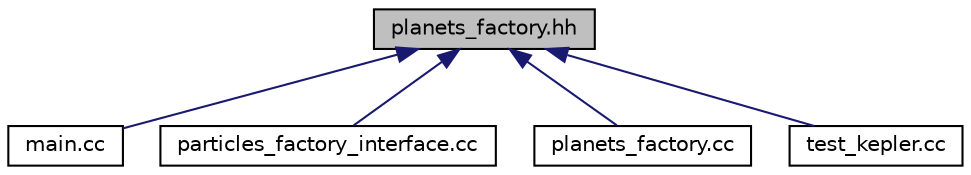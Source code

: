 digraph "planets_factory.hh"
{
  edge [fontname="Helvetica",fontsize="10",labelfontname="Helvetica",labelfontsize="10"];
  node [fontname="Helvetica",fontsize="10",shape=record];
  Node15 [label="planets_factory.hh",height=0.2,width=0.4,color="black", fillcolor="grey75", style="filled", fontcolor="black"];
  Node15 -> Node16 [dir="back",color="midnightblue",fontsize="10",style="solid",fontname="Helvetica"];
  Node16 [label="main.cc",height=0.2,width=0.4,color="black", fillcolor="white", style="filled",URL="$main_8cc.html"];
  Node15 -> Node17 [dir="back",color="midnightblue",fontsize="10",style="solid",fontname="Helvetica"];
  Node17 [label="particles_factory_interface.cc",height=0.2,width=0.4,color="black", fillcolor="white", style="filled",URL="$particles__factory__interface_8cc.html"];
  Node15 -> Node18 [dir="back",color="midnightblue",fontsize="10",style="solid",fontname="Helvetica"];
  Node18 [label="planets_factory.cc",height=0.2,width=0.4,color="black", fillcolor="white", style="filled",URL="$planets__factory_8cc.html"];
  Node15 -> Node19 [dir="back",color="midnightblue",fontsize="10",style="solid",fontname="Helvetica"];
  Node19 [label="test_kepler.cc",height=0.2,width=0.4,color="black", fillcolor="white", style="filled",URL="$test__kepler_8cc.html"];
}
